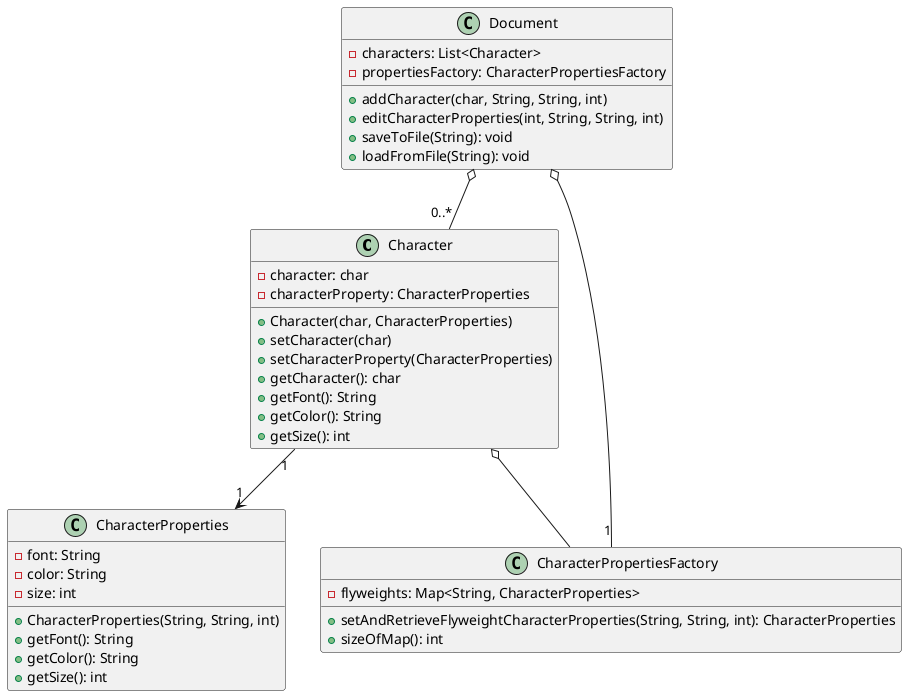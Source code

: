 @startuml aggregationObjectDiagram

class Character {
    - character: char
    - characterProperty: CharacterProperties
    + Character(char, CharacterProperties)
    + setCharacter(char)
    + setCharacterProperty(CharacterProperties)
    + getCharacter(): char
    + getFont(): String
    + getColor(): String
    + getSize(): int
}

class CharacterProperties {
    - font: String
    - color: String
    - size: int
    + CharacterProperties(String, String, int)
    + getFont(): String
    + getColor(): String
    + getSize(): int
}

class CharacterPropertiesFactory {
    - flyweights: Map<String, CharacterProperties>
    + setAndRetrieveFlyweightCharacterProperties(String, String, int): CharacterProperties
    + sizeOfMap(): int
}

class Document {
    - characters: List<Character>
    - propertiesFactory: CharacterPropertiesFactory
    + addCharacter(char, String, String, int)
    + editCharacterProperties(int, String, String, int)
    + saveToFile(String): void
    + loadFromFile(String): void
}

Character "1" --> "1" CharacterProperties
Character o-- CharacterPropertiesFactory
Document o-- "1" CharacterPropertiesFactory
Document o-- "0..*" Character

@enduml
